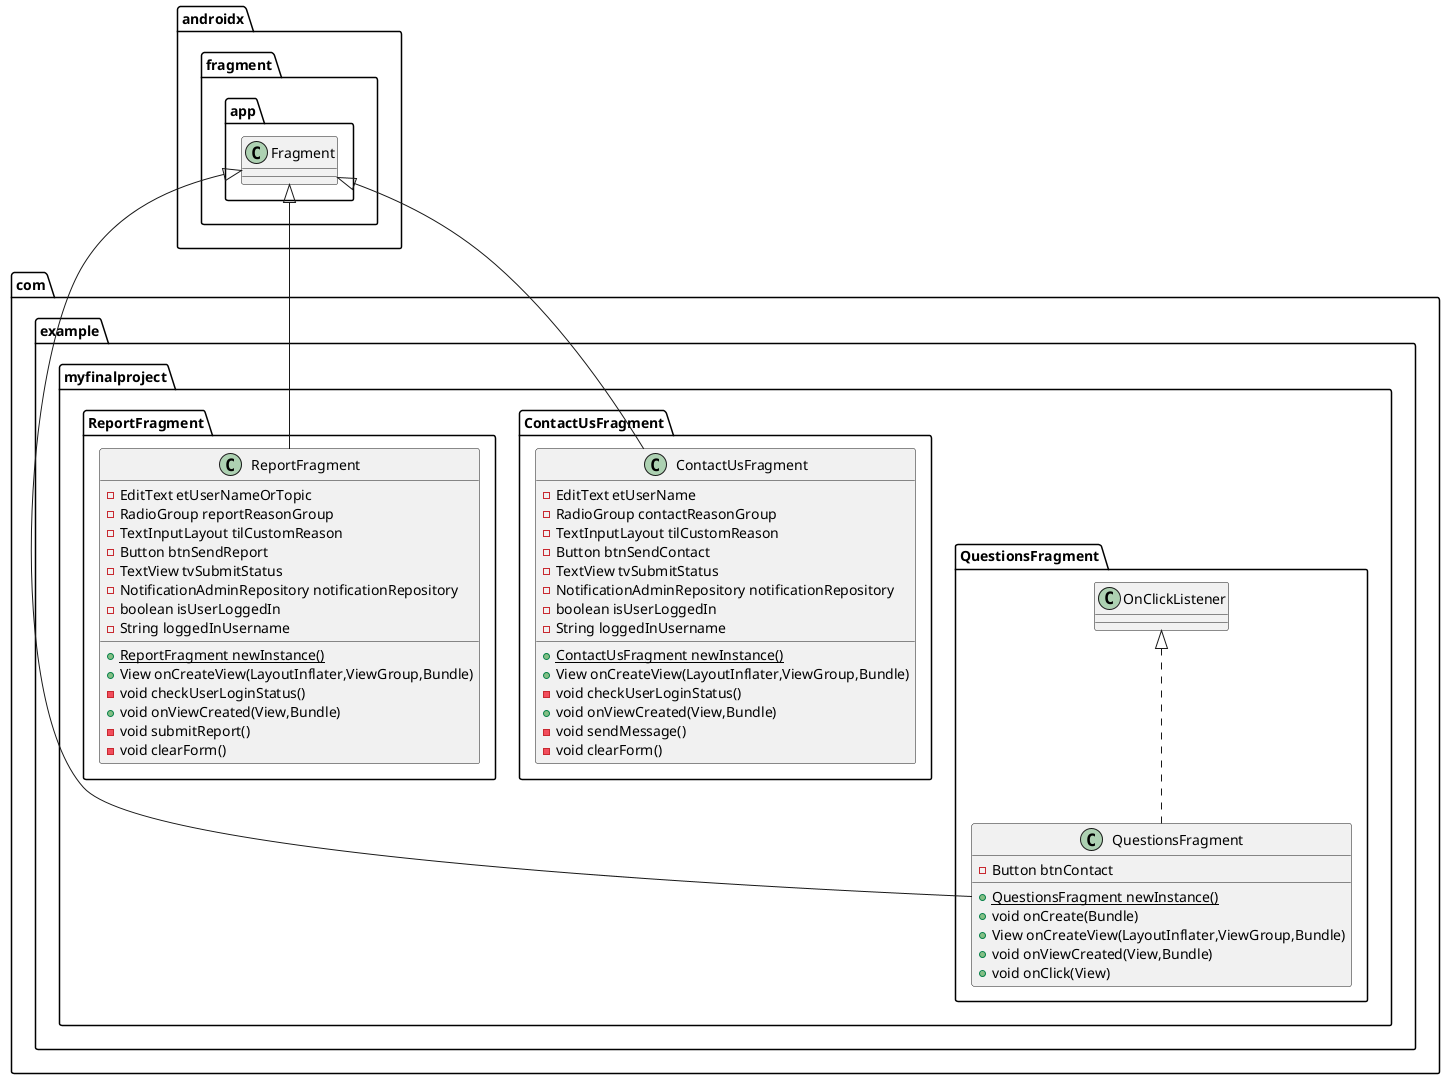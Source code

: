 @startuml
class com.example.myfinalproject.QuestionsFragment.QuestionsFragment {
- Button btnContact
+ {static} QuestionsFragment newInstance()
+ void onCreate(Bundle)
+ View onCreateView(LayoutInflater,ViewGroup,Bundle)
+ void onViewCreated(View,Bundle)
+ void onClick(View)
}


class com.example.myfinalproject.ContactUsFragment.ContactUsFragment {
- EditText etUserName
- RadioGroup contactReasonGroup
- TextInputLayout tilCustomReason
- Button btnSendContact
- TextView tvSubmitStatus
- NotificationAdminRepository notificationRepository
- boolean isUserLoggedIn
- String loggedInUsername
+ {static} ContactUsFragment newInstance()
+ View onCreateView(LayoutInflater,ViewGroup,Bundle)
- void checkUserLoginStatus()
+ void onViewCreated(View,Bundle)
- void sendMessage()
- void clearForm()
}


class com.example.myfinalproject.ReportFragment.ReportFragment {
- EditText etUserNameOrTopic
- RadioGroup reportReasonGroup
- TextInputLayout tilCustomReason
- Button btnSendReport
- TextView tvSubmitStatus
- NotificationAdminRepository notificationRepository
- boolean isUserLoggedIn
- String loggedInUsername
+ {static} ReportFragment newInstance()
+ View onCreateView(LayoutInflater,ViewGroup,Bundle)
- void checkUserLoginStatus()
+ void onViewCreated(View,Bundle)
- void submitReport()
- void clearForm()
}




com.example.myfinalproject.QuestionsFragment.OnClickListener <|.. com.example.myfinalproject.QuestionsFragment.QuestionsFragment
androidx.fragment.app.Fragment <|-- com.example.myfinalproject.QuestionsFragment.QuestionsFragment
androidx.fragment.app.Fragment <|-- com.example.myfinalproject.ContactUsFragment.ContactUsFragment
androidx.fragment.app.Fragment <|-- com.example.myfinalproject.ReportFragment.ReportFragment
@enduml